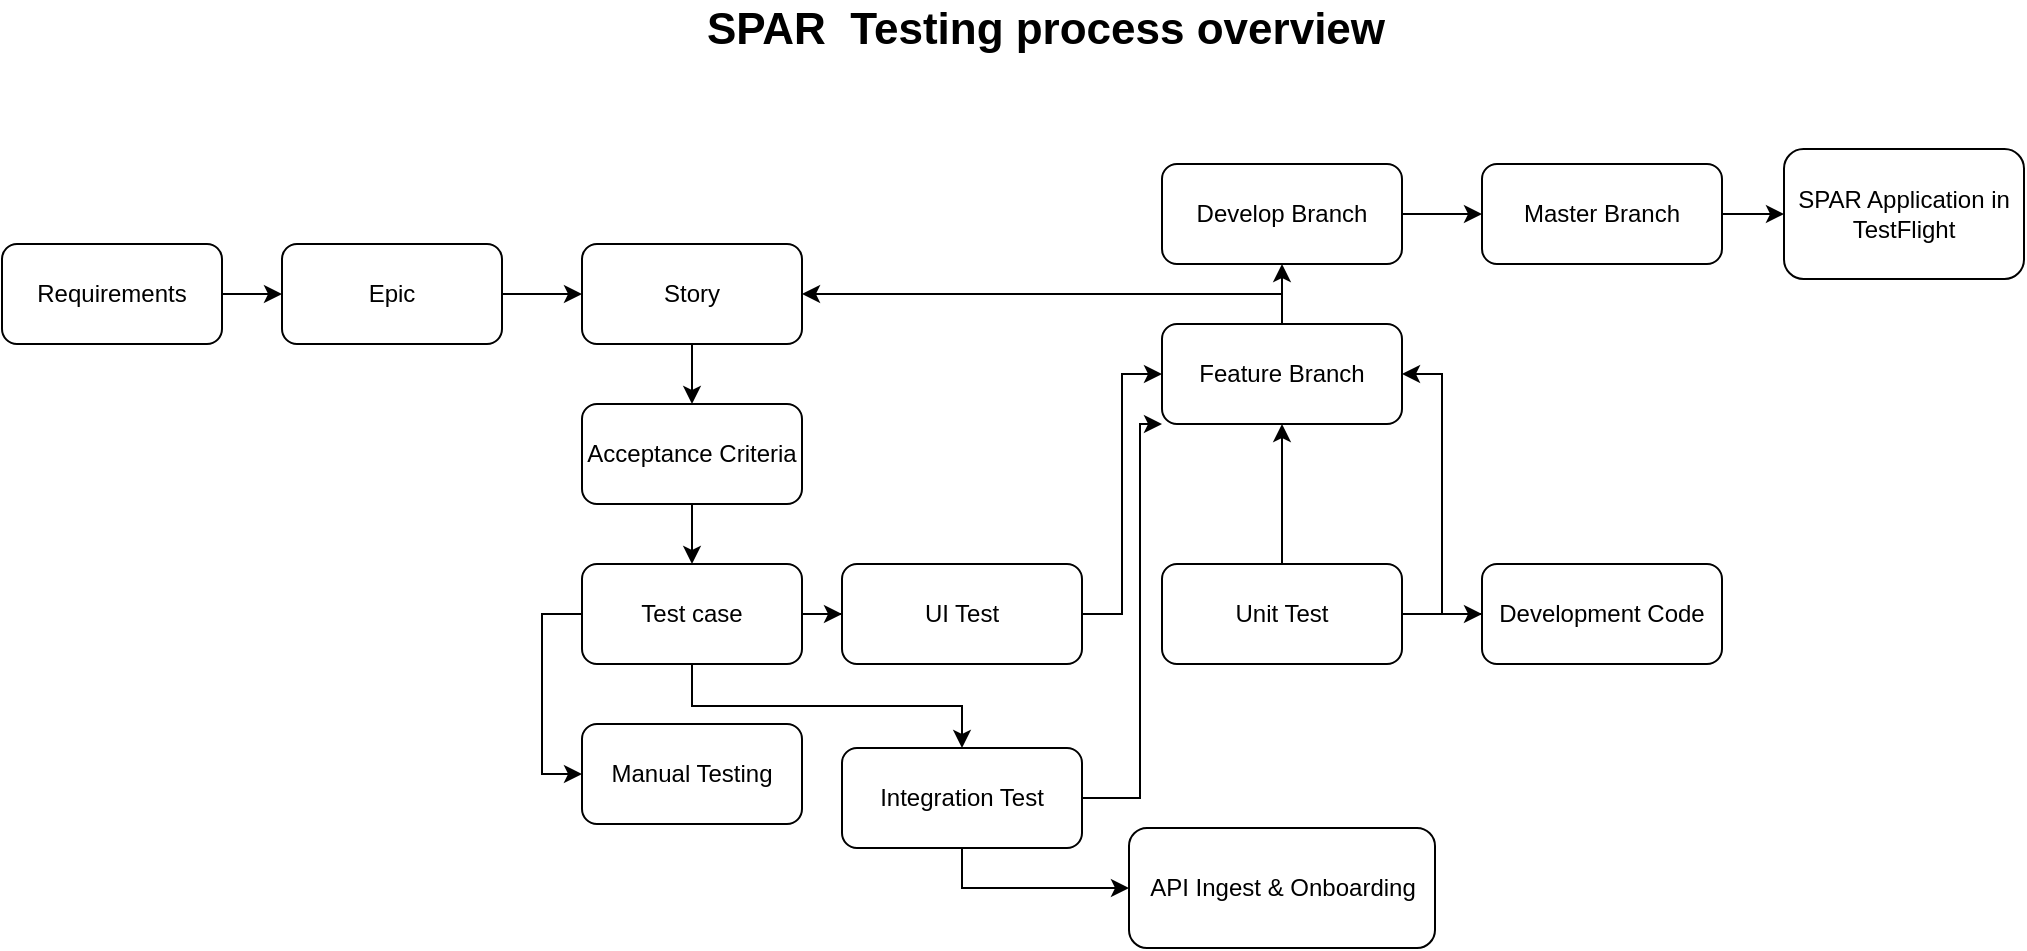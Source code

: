 <mxfile version="13.7.8" type="github">
  <diagram id="l-zZ2tByuLn_AZTUlJ2t" name="Page-1">
    <mxGraphModel dx="1186" dy="1040" grid="0" gridSize="10" guides="1" tooltips="1" connect="1" arrows="1" fold="1" page="0" pageScale="1" pageWidth="850" pageHeight="1100" math="0" shadow="0">
      <root>
        <mxCell id="0" />
        <mxCell id="1" parent="0" />
        <mxCell id="rd8LOnYFT8CIjNDfSJjq-18" value="" style="edgeStyle=orthogonalEdgeStyle;rounded=0;orthogonalLoop=1;jettySize=auto;html=1;" parent="1" source="rd8LOnYFT8CIjNDfSJjq-6" target="rd8LOnYFT8CIjNDfSJjq-8" edge="1">
          <mxGeometry relative="1" as="geometry" />
        </mxCell>
        <mxCell id="rd8LOnYFT8CIjNDfSJjq-6" value="Requirements" style="rounded=1;whiteSpace=wrap;html=1;" parent="1" vertex="1">
          <mxGeometry x="120" y="310" width="110" height="50" as="geometry" />
        </mxCell>
        <mxCell id="rd8LOnYFT8CIjNDfSJjq-21" value="" style="edgeStyle=orthogonalEdgeStyle;rounded=0;orthogonalLoop=1;jettySize=auto;html=1;" parent="1" source="rd8LOnYFT8CIjNDfSJjq-7" target="rd8LOnYFT8CIjNDfSJjq-12" edge="1">
          <mxGeometry relative="1" as="geometry" />
        </mxCell>
        <mxCell id="rd8LOnYFT8CIjNDfSJjq-7" value="Acceptance Criteria" style="rounded=1;whiteSpace=wrap;html=1;" parent="1" vertex="1">
          <mxGeometry x="410" y="390" width="110" height="50" as="geometry" />
        </mxCell>
        <mxCell id="rd8LOnYFT8CIjNDfSJjq-19" value="" style="edgeStyle=orthogonalEdgeStyle;rounded=0;orthogonalLoop=1;jettySize=auto;html=1;" parent="1" source="rd8LOnYFT8CIjNDfSJjq-8" target="rd8LOnYFT8CIjNDfSJjq-9" edge="1">
          <mxGeometry relative="1" as="geometry" />
        </mxCell>
        <mxCell id="rd8LOnYFT8CIjNDfSJjq-8" value="Epic" style="rounded=1;whiteSpace=wrap;html=1;" parent="1" vertex="1">
          <mxGeometry x="260" y="310" width="110" height="50" as="geometry" />
        </mxCell>
        <mxCell id="rd8LOnYFT8CIjNDfSJjq-20" value="" style="edgeStyle=orthogonalEdgeStyle;rounded=0;orthogonalLoop=1;jettySize=auto;html=1;entryX=0.5;entryY=0;entryDx=0;entryDy=0;" parent="1" source="rd8LOnYFT8CIjNDfSJjq-9" target="rd8LOnYFT8CIjNDfSJjq-7" edge="1">
          <mxGeometry relative="1" as="geometry" />
        </mxCell>
        <mxCell id="rd8LOnYFT8CIjNDfSJjq-9" value="Story" style="rounded=1;whiteSpace=wrap;html=1;" parent="1" vertex="1">
          <mxGeometry x="410" y="310" width="110" height="50" as="geometry" />
        </mxCell>
        <mxCell id="rd8LOnYFT8CIjNDfSJjq-22" value="" style="edgeStyle=orthogonalEdgeStyle;rounded=0;orthogonalLoop=1;jettySize=auto;html=1;" parent="1" source="rd8LOnYFT8CIjNDfSJjq-12" target="rd8LOnYFT8CIjNDfSJjq-15" edge="1">
          <mxGeometry relative="1" as="geometry" />
        </mxCell>
        <mxCell id="V6BIE3bqTQ331tZnNrYV-6" style="edgeStyle=orthogonalEdgeStyle;rounded=0;orthogonalLoop=1;jettySize=auto;html=1;exitX=0.5;exitY=1;exitDx=0;exitDy=0;entryX=0.5;entryY=0;entryDx=0;entryDy=0;" edge="1" parent="1" source="rd8LOnYFT8CIjNDfSJjq-12" target="V6BIE3bqTQ331tZnNrYV-1">
          <mxGeometry relative="1" as="geometry" />
        </mxCell>
        <mxCell id="V6BIE3bqTQ331tZnNrYV-7" style="edgeStyle=orthogonalEdgeStyle;rounded=0;orthogonalLoop=1;jettySize=auto;html=1;exitX=0;exitY=0.5;exitDx=0;exitDy=0;entryX=0;entryY=0.5;entryDx=0;entryDy=0;" edge="1" parent="1" source="rd8LOnYFT8CIjNDfSJjq-12" target="rd8LOnYFT8CIjNDfSJjq-42">
          <mxGeometry relative="1" as="geometry" />
        </mxCell>
        <mxCell id="rd8LOnYFT8CIjNDfSJjq-12" value="Test case" style="rounded=1;whiteSpace=wrap;html=1;" parent="1" vertex="1">
          <mxGeometry x="410" y="470" width="110" height="50" as="geometry" />
        </mxCell>
        <mxCell id="rd8LOnYFT8CIjNDfSJjq-31" value="" style="edgeStyle=orthogonalEdgeStyle;rounded=0;orthogonalLoop=1;jettySize=auto;html=1;" parent="1" source="rd8LOnYFT8CIjNDfSJjq-14" target="rd8LOnYFT8CIjNDfSJjq-23" edge="1">
          <mxGeometry relative="1" as="geometry" />
        </mxCell>
        <mxCell id="rd8LOnYFT8CIjNDfSJjq-51" style="edgeStyle=orthogonalEdgeStyle;rounded=0;orthogonalLoop=1;jettySize=auto;html=1;entryX=0;entryY=0.5;entryDx=0;entryDy=0;" parent="1" source="rd8LOnYFT8CIjNDfSJjq-14" target="rd8LOnYFT8CIjNDfSJjq-25" edge="1">
          <mxGeometry relative="1" as="geometry" />
        </mxCell>
        <mxCell id="rd8LOnYFT8CIjNDfSJjq-14" value="Unit Test" style="rounded=1;whiteSpace=wrap;html=1;" parent="1" vertex="1">
          <mxGeometry x="700" y="470" width="120" height="50" as="geometry" />
        </mxCell>
        <mxCell id="rd8LOnYFT8CIjNDfSJjq-30" style="edgeStyle=orthogonalEdgeStyle;rounded=0;orthogonalLoop=1;jettySize=auto;html=1;entryX=0;entryY=0.5;entryDx=0;entryDy=0;" parent="1" source="rd8LOnYFT8CIjNDfSJjq-15" target="rd8LOnYFT8CIjNDfSJjq-23" edge="1">
          <mxGeometry relative="1" as="geometry" />
        </mxCell>
        <mxCell id="rd8LOnYFT8CIjNDfSJjq-15" value="UI Test" style="rounded=1;whiteSpace=wrap;html=1;" parent="1" vertex="1">
          <mxGeometry x="540" y="470" width="120" height="50" as="geometry" />
        </mxCell>
        <mxCell id="rd8LOnYFT8CIjNDfSJjq-35" value="" style="edgeStyle=orthogonalEdgeStyle;rounded=0;orthogonalLoop=1;jettySize=auto;html=1;" parent="1" source="rd8LOnYFT8CIjNDfSJjq-23" target="rd8LOnYFT8CIjNDfSJjq-34" edge="1">
          <mxGeometry relative="1" as="geometry" />
        </mxCell>
        <mxCell id="rd8LOnYFT8CIjNDfSJjq-36" style="edgeStyle=orthogonalEdgeStyle;rounded=0;orthogonalLoop=1;jettySize=auto;html=1;entryX=1;entryY=0.5;entryDx=0;entryDy=0;" parent="1" source="rd8LOnYFT8CIjNDfSJjq-23" target="rd8LOnYFT8CIjNDfSJjq-9" edge="1">
          <mxGeometry relative="1" as="geometry">
            <mxPoint x="660" y="375" as="targetPoint" />
            <Array as="points">
              <mxPoint x="760" y="335" />
            </Array>
          </mxGeometry>
        </mxCell>
        <mxCell id="rd8LOnYFT8CIjNDfSJjq-23" value="Feature Branch" style="rounded=1;whiteSpace=wrap;html=1;" parent="1" vertex="1">
          <mxGeometry x="700" y="350" width="120" height="50" as="geometry" />
        </mxCell>
        <mxCell id="rd8LOnYFT8CIjNDfSJjq-32" style="edgeStyle=orthogonalEdgeStyle;rounded=0;orthogonalLoop=1;jettySize=auto;html=1;entryX=1;entryY=0.5;entryDx=0;entryDy=0;" parent="1" source="rd8LOnYFT8CIjNDfSJjq-25" target="rd8LOnYFT8CIjNDfSJjq-23" edge="1">
          <mxGeometry relative="1" as="geometry" />
        </mxCell>
        <mxCell id="rd8LOnYFT8CIjNDfSJjq-25" value="Development Code" style="rounded=1;whiteSpace=wrap;html=1;" parent="1" vertex="1">
          <mxGeometry x="860" y="470" width="120" height="50" as="geometry" />
        </mxCell>
        <mxCell id="rd8LOnYFT8CIjNDfSJjq-46" value="" style="edgeStyle=orthogonalEdgeStyle;rounded=0;orthogonalLoop=1;jettySize=auto;html=1;" parent="1" source="rd8LOnYFT8CIjNDfSJjq-34" target="rd8LOnYFT8CIjNDfSJjq-45" edge="1">
          <mxGeometry relative="1" as="geometry" />
        </mxCell>
        <mxCell id="rd8LOnYFT8CIjNDfSJjq-34" value="Develop Branch" style="rounded=1;whiteSpace=wrap;html=1;" parent="1" vertex="1">
          <mxGeometry x="700" y="270" width="120" height="50" as="geometry" />
        </mxCell>
        <mxCell id="rd8LOnYFT8CIjNDfSJjq-42" value="Manual Testing" style="rounded=1;whiteSpace=wrap;html=1;" parent="1" vertex="1">
          <mxGeometry x="410" y="550" width="110" height="50" as="geometry" />
        </mxCell>
        <mxCell id="rd8LOnYFT8CIjNDfSJjq-44" value="SPAR Application in TestFlight" style="rounded=1;whiteSpace=wrap;html=1;" parent="1" vertex="1">
          <mxGeometry x="1011" y="262.5" width="120" height="65" as="geometry" />
        </mxCell>
        <mxCell id="rd8LOnYFT8CIjNDfSJjq-47" value="" style="edgeStyle=orthogonalEdgeStyle;rounded=0;orthogonalLoop=1;jettySize=auto;html=1;" parent="1" source="rd8LOnYFT8CIjNDfSJjq-45" target="rd8LOnYFT8CIjNDfSJjq-44" edge="1">
          <mxGeometry relative="1" as="geometry" />
        </mxCell>
        <mxCell id="rd8LOnYFT8CIjNDfSJjq-45" value="Master Branch" style="rounded=1;whiteSpace=wrap;html=1;" parent="1" vertex="1">
          <mxGeometry x="860" y="270" width="120" height="50" as="geometry" />
        </mxCell>
        <mxCell id="rd8LOnYFT8CIjNDfSJjq-48" value="&lt;b&gt;&lt;font style=&quot;font-size: 22px&quot;&gt;SPAR &amp;nbsp;Testing process overview&lt;/font&gt;&lt;/b&gt;" style="text;html=1;strokeColor=none;fillColor=none;align=center;verticalAlign=middle;whiteSpace=wrap;rounded=0;" parent="1" vertex="1">
          <mxGeometry x="446.5" y="188" width="390" height="30" as="geometry" />
        </mxCell>
        <mxCell id="rd8LOnYFT8CIjNDfSJjq-52" value="API Ingest &amp;amp; Onboarding" style="rounded=1;whiteSpace=wrap;html=1;" parent="1" vertex="1">
          <mxGeometry x="683.5" y="602" width="153" height="60" as="geometry" />
        </mxCell>
        <mxCell id="V6BIE3bqTQ331tZnNrYV-8" style="edgeStyle=orthogonalEdgeStyle;rounded=0;orthogonalLoop=1;jettySize=auto;html=1;exitX=0.5;exitY=1;exitDx=0;exitDy=0;entryX=0;entryY=0.5;entryDx=0;entryDy=0;" edge="1" parent="1" source="V6BIE3bqTQ331tZnNrYV-1" target="rd8LOnYFT8CIjNDfSJjq-52">
          <mxGeometry relative="1" as="geometry" />
        </mxCell>
        <mxCell id="V6BIE3bqTQ331tZnNrYV-9" style="edgeStyle=orthogonalEdgeStyle;rounded=0;orthogonalLoop=1;jettySize=auto;html=1;entryX=0;entryY=1;entryDx=0;entryDy=0;" edge="1" parent="1" source="V6BIE3bqTQ331tZnNrYV-1" target="rd8LOnYFT8CIjNDfSJjq-23">
          <mxGeometry relative="1" as="geometry">
            <mxPoint x="680.333" y="483.667" as="targetPoint" />
            <Array as="points">
              <mxPoint x="689" y="587" />
              <mxPoint x="689" y="400" />
            </Array>
          </mxGeometry>
        </mxCell>
        <mxCell id="V6BIE3bqTQ331tZnNrYV-1" value="Integration Test" style="rounded=1;whiteSpace=wrap;html=1;" vertex="1" parent="1">
          <mxGeometry x="540" y="562" width="120" height="50" as="geometry" />
        </mxCell>
      </root>
    </mxGraphModel>
  </diagram>
</mxfile>
